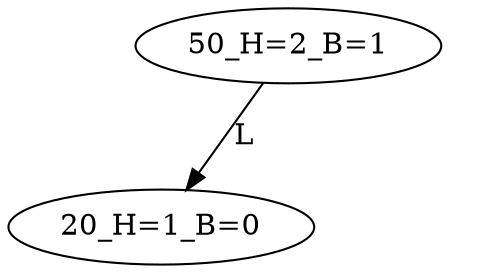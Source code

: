 digraph BiTreeBiTreeInsert {
"50_H=2_B=1" -> {"20_H=1_B=0"} [label="L"]
"50_H=2_B=1" -> {"HD0"} [label="L"] [style=invis]
"HD0" [style=invis]
"50_H=2_B=1"
"20_H=1_B=0"
}
